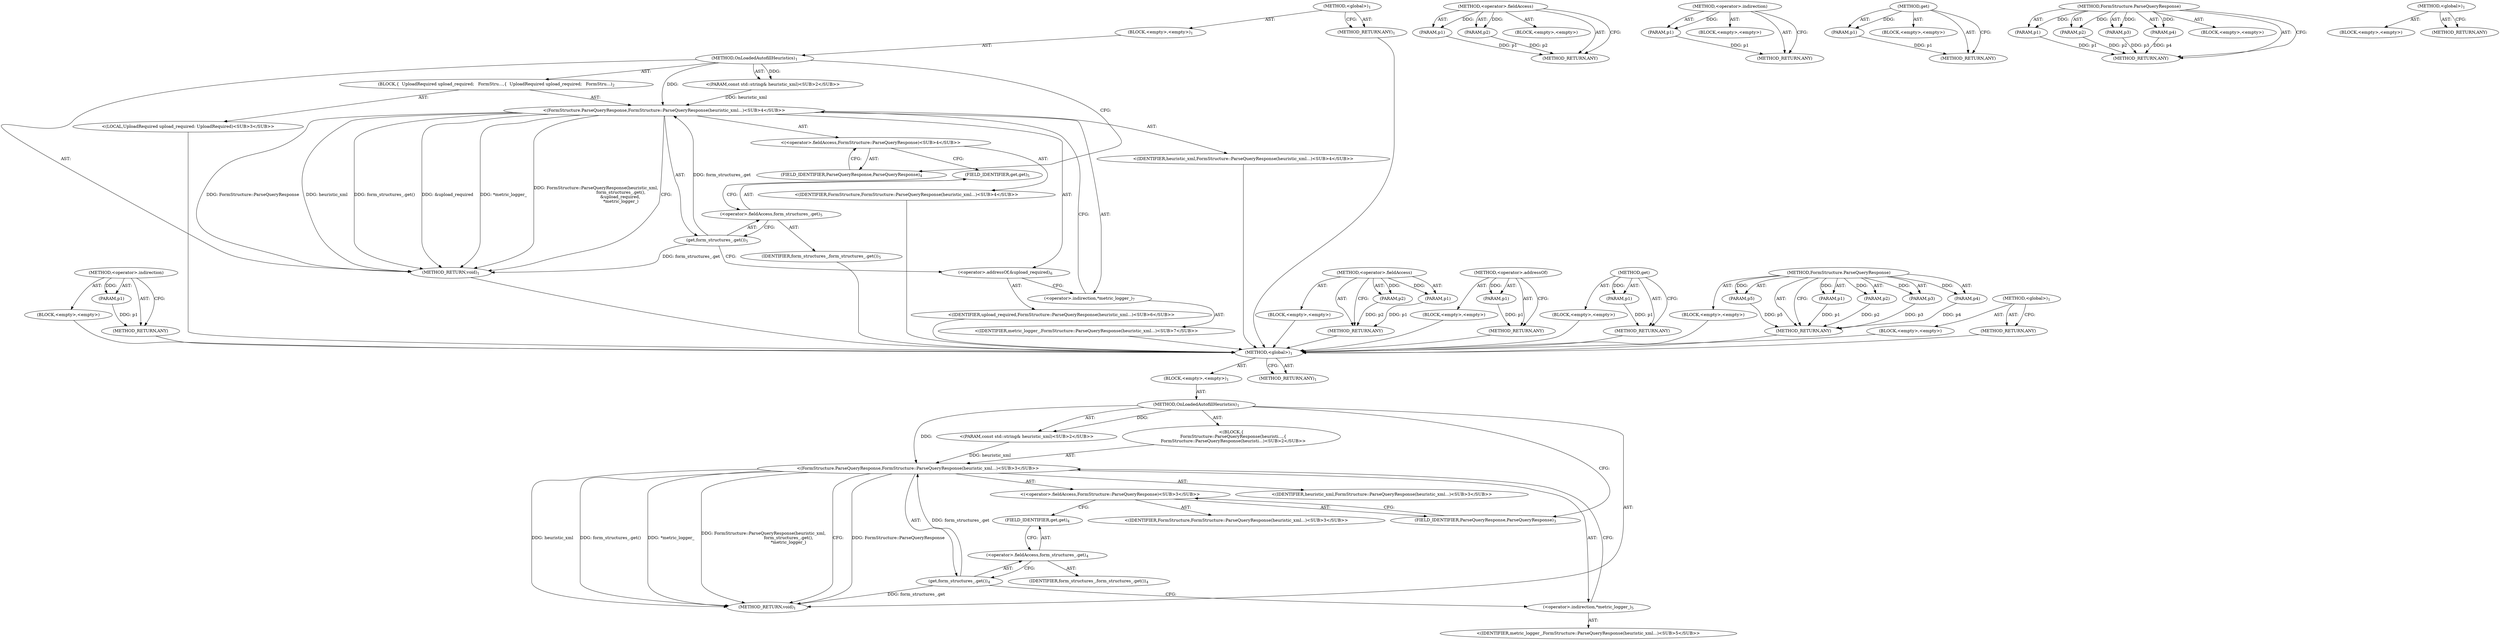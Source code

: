 digraph "&lt;global&gt;" {
vulnerable_65 [label=<(METHOD,&lt;operator&gt;.indirection)>];
vulnerable_66 [label=<(PARAM,p1)>];
vulnerable_67 [label=<(BLOCK,&lt;empty&gt;,&lt;empty&gt;)>];
vulnerable_68 [label=<(METHOD_RETURN,ANY)>];
vulnerable_6 [label=<(METHOD,&lt;global&gt;)<SUB>1</SUB>>];
vulnerable_7 [label=<(BLOCK,&lt;empty&gt;,&lt;empty&gt;)<SUB>1</SUB>>];
vulnerable_8 [label=<(METHOD,OnLoadedAutofillHeuristics)<SUB>1</SUB>>];
vulnerable_9 [label="<(PARAM,const std::string&amp; heuristic_xml)<SUB>2</SUB>>"];
vulnerable_10 [label=<(BLOCK,{
  UploadRequired upload_required;
   FormStru...,{
  UploadRequired upload_required;
   FormStru...)<SUB>2</SUB>>];
vulnerable_11 [label="<(LOCAL,UploadRequired upload_required: UploadRequired)<SUB>3</SUB>>"];
vulnerable_12 [label="<(FormStructure.ParseQueryResponse,FormStructure::ParseQueryResponse(heuristic_xml...)<SUB>4</SUB>>"];
vulnerable_13 [label="<(&lt;operator&gt;.fieldAccess,FormStructure::ParseQueryResponse)<SUB>4</SUB>>"];
vulnerable_14 [label="<(IDENTIFIER,FormStructure,FormStructure::ParseQueryResponse(heuristic_xml...)<SUB>4</SUB>>"];
vulnerable_15 [label=<(FIELD_IDENTIFIER,ParseQueryResponse,ParseQueryResponse)<SUB>4</SUB>>];
vulnerable_16 [label="<(IDENTIFIER,heuristic_xml,FormStructure::ParseQueryResponse(heuristic_xml...)<SUB>4</SUB>>"];
vulnerable_17 [label=<(get,form_structures_.get())<SUB>5</SUB>>];
vulnerable_18 [label=<(&lt;operator&gt;.fieldAccess,form_structures_.get)<SUB>5</SUB>>];
vulnerable_19 [label=<(IDENTIFIER,form_structures_,form_structures_.get())<SUB>5</SUB>>];
vulnerable_20 [label=<(FIELD_IDENTIFIER,get,get)<SUB>5</SUB>>];
vulnerable_21 [label=<(&lt;operator&gt;.addressOf,&amp;upload_required)<SUB>6</SUB>>];
vulnerable_22 [label="<(IDENTIFIER,upload_required,FormStructure::ParseQueryResponse(heuristic_xml...)<SUB>6</SUB>>"];
vulnerable_23 [label=<(&lt;operator&gt;.indirection,*metric_logger_)<SUB>7</SUB>>];
vulnerable_24 [label="<(IDENTIFIER,metric_logger_,FormStructure::ParseQueryResponse(heuristic_xml...)<SUB>7</SUB>>"];
vulnerable_25 [label=<(METHOD_RETURN,void)<SUB>1</SUB>>];
vulnerable_27 [label=<(METHOD_RETURN,ANY)<SUB>1</SUB>>];
vulnerable_52 [label=<(METHOD,&lt;operator&gt;.fieldAccess)>];
vulnerable_53 [label=<(PARAM,p1)>];
vulnerable_54 [label=<(PARAM,p2)>];
vulnerable_55 [label=<(BLOCK,&lt;empty&gt;,&lt;empty&gt;)>];
vulnerable_56 [label=<(METHOD_RETURN,ANY)>];
vulnerable_61 [label=<(METHOD,&lt;operator&gt;.addressOf)>];
vulnerable_62 [label=<(PARAM,p1)>];
vulnerable_63 [label=<(BLOCK,&lt;empty&gt;,&lt;empty&gt;)>];
vulnerable_64 [label=<(METHOD_RETURN,ANY)>];
vulnerable_57 [label=<(METHOD,get)>];
vulnerable_58 [label=<(PARAM,p1)>];
vulnerable_59 [label=<(BLOCK,&lt;empty&gt;,&lt;empty&gt;)>];
vulnerable_60 [label=<(METHOD_RETURN,ANY)>];
vulnerable_44 [label=<(METHOD,FormStructure.ParseQueryResponse)>];
vulnerable_45 [label=<(PARAM,p1)>];
vulnerable_46 [label=<(PARAM,p2)>];
vulnerable_47 [label=<(PARAM,p3)>];
vulnerable_48 [label=<(PARAM,p4)>];
vulnerable_49 [label=<(PARAM,p5)>];
vulnerable_50 [label=<(BLOCK,&lt;empty&gt;,&lt;empty&gt;)>];
vulnerable_51 [label=<(METHOD_RETURN,ANY)>];
vulnerable_38 [label=<(METHOD,&lt;global&gt;)<SUB>1</SUB>>];
vulnerable_39 [label=<(BLOCK,&lt;empty&gt;,&lt;empty&gt;)>];
vulnerable_40 [label=<(METHOD_RETURN,ANY)>];
fixed_6 [label=<(METHOD,&lt;global&gt;)<SUB>1</SUB>>];
fixed_7 [label=<(BLOCK,&lt;empty&gt;,&lt;empty&gt;)<SUB>1</SUB>>];
fixed_8 [label=<(METHOD,OnLoadedAutofillHeuristics)<SUB>1</SUB>>];
fixed_9 [label="<(PARAM,const std::string&amp; heuristic_xml)<SUB>2</SUB>>"];
fixed_10 [label="<(BLOCK,{
   FormStructure::ParseQueryResponse(heuristi...,{
   FormStructure::ParseQueryResponse(heuristi...)<SUB>2</SUB>>"];
fixed_11 [label="<(FormStructure.ParseQueryResponse,FormStructure::ParseQueryResponse(heuristic_xml...)<SUB>3</SUB>>"];
fixed_12 [label="<(&lt;operator&gt;.fieldAccess,FormStructure::ParseQueryResponse)<SUB>3</SUB>>"];
fixed_13 [label="<(IDENTIFIER,FormStructure,FormStructure::ParseQueryResponse(heuristic_xml...)<SUB>3</SUB>>"];
fixed_14 [label=<(FIELD_IDENTIFIER,ParseQueryResponse,ParseQueryResponse)<SUB>3</SUB>>];
fixed_15 [label="<(IDENTIFIER,heuristic_xml,FormStructure::ParseQueryResponse(heuristic_xml...)<SUB>3</SUB>>"];
fixed_16 [label=<(get,form_structures_.get())<SUB>4</SUB>>];
fixed_17 [label=<(&lt;operator&gt;.fieldAccess,form_structures_.get)<SUB>4</SUB>>];
fixed_18 [label=<(IDENTIFIER,form_structures_,form_structures_.get())<SUB>4</SUB>>];
fixed_19 [label=<(FIELD_IDENTIFIER,get,get)<SUB>4</SUB>>];
fixed_20 [label=<(&lt;operator&gt;.indirection,*metric_logger_)<SUB>5</SUB>>];
fixed_21 [label="<(IDENTIFIER,metric_logger_,FormStructure::ParseQueryResponse(heuristic_xml...)<SUB>5</SUB>>"];
fixed_22 [label=<(METHOD_RETURN,void)<SUB>1</SUB>>];
fixed_24 [label=<(METHOD_RETURN,ANY)<SUB>1</SUB>>];
fixed_46 [label=<(METHOD,&lt;operator&gt;.fieldAccess)>];
fixed_47 [label=<(PARAM,p1)>];
fixed_48 [label=<(PARAM,p2)>];
fixed_49 [label=<(BLOCK,&lt;empty&gt;,&lt;empty&gt;)>];
fixed_50 [label=<(METHOD_RETURN,ANY)>];
fixed_55 [label=<(METHOD,&lt;operator&gt;.indirection)>];
fixed_56 [label=<(PARAM,p1)>];
fixed_57 [label=<(BLOCK,&lt;empty&gt;,&lt;empty&gt;)>];
fixed_58 [label=<(METHOD_RETURN,ANY)>];
fixed_51 [label=<(METHOD,get)>];
fixed_52 [label=<(PARAM,p1)>];
fixed_53 [label=<(BLOCK,&lt;empty&gt;,&lt;empty&gt;)>];
fixed_54 [label=<(METHOD_RETURN,ANY)>];
fixed_39 [label=<(METHOD,FormStructure.ParseQueryResponse)>];
fixed_40 [label=<(PARAM,p1)>];
fixed_41 [label=<(PARAM,p2)>];
fixed_42 [label=<(PARAM,p3)>];
fixed_43 [label=<(PARAM,p4)>];
fixed_44 [label=<(BLOCK,&lt;empty&gt;,&lt;empty&gt;)>];
fixed_45 [label=<(METHOD_RETURN,ANY)>];
fixed_33 [label=<(METHOD,&lt;global&gt;)<SUB>1</SUB>>];
fixed_34 [label=<(BLOCK,&lt;empty&gt;,&lt;empty&gt;)>];
fixed_35 [label=<(METHOD_RETURN,ANY)>];
vulnerable_65 -> vulnerable_66  [key=0, label="AST: "];
vulnerable_65 -> vulnerable_66  [key=1, label="DDG: "];
vulnerable_65 -> vulnerable_67  [key=0, label="AST: "];
vulnerable_65 -> vulnerable_68  [key=0, label="AST: "];
vulnerable_65 -> vulnerable_68  [key=1, label="CFG: "];
vulnerable_66 -> vulnerable_68  [key=0, label="DDG: p1"];
vulnerable_67 -> fixed_6  [key=0];
vulnerable_68 -> fixed_6  [key=0];
vulnerable_6 -> vulnerable_7  [key=0, label="AST: "];
vulnerable_6 -> vulnerable_27  [key=0, label="AST: "];
vulnerable_6 -> vulnerable_27  [key=1, label="CFG: "];
vulnerable_7 -> vulnerable_8  [key=0, label="AST: "];
vulnerable_8 -> vulnerable_9  [key=0, label="AST: "];
vulnerable_8 -> vulnerable_9  [key=1, label="DDG: "];
vulnerable_8 -> vulnerable_10  [key=0, label="AST: "];
vulnerable_8 -> vulnerable_25  [key=0, label="AST: "];
vulnerable_8 -> vulnerable_15  [key=0, label="CFG: "];
vulnerable_8 -> vulnerable_12  [key=0, label="DDG: "];
vulnerable_9 -> vulnerable_12  [key=0, label="DDG: heuristic_xml"];
vulnerable_10 -> vulnerable_11  [key=0, label="AST: "];
vulnerable_10 -> vulnerable_12  [key=0, label="AST: "];
vulnerable_11 -> fixed_6  [key=0];
vulnerable_12 -> vulnerable_13  [key=0, label="AST: "];
vulnerable_12 -> vulnerable_16  [key=0, label="AST: "];
vulnerable_12 -> vulnerable_17  [key=0, label="AST: "];
vulnerable_12 -> vulnerable_21  [key=0, label="AST: "];
vulnerable_12 -> vulnerable_23  [key=0, label="AST: "];
vulnerable_12 -> vulnerable_25  [key=0, label="CFG: "];
vulnerable_12 -> vulnerable_25  [key=1, label="DDG: FormStructure::ParseQueryResponse"];
vulnerable_12 -> vulnerable_25  [key=2, label="DDG: heuristic_xml"];
vulnerable_12 -> vulnerable_25  [key=3, label="DDG: form_structures_.get()"];
vulnerable_12 -> vulnerable_25  [key=4, label="DDG: &amp;upload_required"];
vulnerable_12 -> vulnerable_25  [key=5, label="DDG: *metric_logger_"];
vulnerable_12 -> vulnerable_25  [key=6, label="DDG: FormStructure::ParseQueryResponse(heuristic_xml,
                                     form_structures_.get(),
                                    &amp;upload_required,
                                     *metric_logger_)"];
vulnerable_13 -> vulnerable_14  [key=0, label="AST: "];
vulnerable_13 -> vulnerable_15  [key=0, label="AST: "];
vulnerable_13 -> vulnerable_20  [key=0, label="CFG: "];
vulnerable_14 -> fixed_6  [key=0];
vulnerable_15 -> vulnerable_13  [key=0, label="CFG: "];
vulnerable_16 -> fixed_6  [key=0];
vulnerable_17 -> vulnerable_18  [key=0, label="AST: "];
vulnerable_17 -> vulnerable_21  [key=0, label="CFG: "];
vulnerable_17 -> vulnerable_25  [key=0, label="DDG: form_structures_.get"];
vulnerable_17 -> vulnerable_12  [key=0, label="DDG: form_structures_.get"];
vulnerable_18 -> vulnerable_19  [key=0, label="AST: "];
vulnerable_18 -> vulnerable_20  [key=0, label="AST: "];
vulnerable_18 -> vulnerable_17  [key=0, label="CFG: "];
vulnerable_19 -> fixed_6  [key=0];
vulnerable_20 -> vulnerable_18  [key=0, label="CFG: "];
vulnerable_21 -> vulnerable_22  [key=0, label="AST: "];
vulnerable_21 -> vulnerable_23  [key=0, label="CFG: "];
vulnerable_22 -> fixed_6  [key=0];
vulnerable_23 -> vulnerable_24  [key=0, label="AST: "];
vulnerable_23 -> vulnerable_12  [key=0, label="CFG: "];
vulnerable_24 -> fixed_6  [key=0];
vulnerable_25 -> fixed_6  [key=0];
vulnerable_27 -> fixed_6  [key=0];
vulnerable_52 -> vulnerable_53  [key=0, label="AST: "];
vulnerable_52 -> vulnerable_53  [key=1, label="DDG: "];
vulnerable_52 -> vulnerable_55  [key=0, label="AST: "];
vulnerable_52 -> vulnerable_54  [key=0, label="AST: "];
vulnerable_52 -> vulnerable_54  [key=1, label="DDG: "];
vulnerable_52 -> vulnerable_56  [key=0, label="AST: "];
vulnerable_52 -> vulnerable_56  [key=1, label="CFG: "];
vulnerable_53 -> vulnerable_56  [key=0, label="DDG: p1"];
vulnerable_54 -> vulnerable_56  [key=0, label="DDG: p2"];
vulnerable_55 -> fixed_6  [key=0];
vulnerable_56 -> fixed_6  [key=0];
vulnerable_61 -> vulnerable_62  [key=0, label="AST: "];
vulnerable_61 -> vulnerable_62  [key=1, label="DDG: "];
vulnerable_61 -> vulnerable_63  [key=0, label="AST: "];
vulnerable_61 -> vulnerable_64  [key=0, label="AST: "];
vulnerable_61 -> vulnerable_64  [key=1, label="CFG: "];
vulnerable_62 -> vulnerable_64  [key=0, label="DDG: p1"];
vulnerable_63 -> fixed_6  [key=0];
vulnerable_64 -> fixed_6  [key=0];
vulnerable_57 -> vulnerable_58  [key=0, label="AST: "];
vulnerable_57 -> vulnerable_58  [key=1, label="DDG: "];
vulnerable_57 -> vulnerable_59  [key=0, label="AST: "];
vulnerable_57 -> vulnerable_60  [key=0, label="AST: "];
vulnerable_57 -> vulnerable_60  [key=1, label="CFG: "];
vulnerable_58 -> vulnerable_60  [key=0, label="DDG: p1"];
vulnerable_59 -> fixed_6  [key=0];
vulnerable_60 -> fixed_6  [key=0];
vulnerable_44 -> vulnerable_45  [key=0, label="AST: "];
vulnerable_44 -> vulnerable_45  [key=1, label="DDG: "];
vulnerable_44 -> vulnerable_50  [key=0, label="AST: "];
vulnerable_44 -> vulnerable_46  [key=0, label="AST: "];
vulnerable_44 -> vulnerable_46  [key=1, label="DDG: "];
vulnerable_44 -> vulnerable_51  [key=0, label="AST: "];
vulnerable_44 -> vulnerable_51  [key=1, label="CFG: "];
vulnerable_44 -> vulnerable_47  [key=0, label="AST: "];
vulnerable_44 -> vulnerable_47  [key=1, label="DDG: "];
vulnerable_44 -> vulnerable_48  [key=0, label="AST: "];
vulnerable_44 -> vulnerable_48  [key=1, label="DDG: "];
vulnerable_44 -> vulnerable_49  [key=0, label="AST: "];
vulnerable_44 -> vulnerable_49  [key=1, label="DDG: "];
vulnerable_45 -> vulnerable_51  [key=0, label="DDG: p1"];
vulnerable_46 -> vulnerable_51  [key=0, label="DDG: p2"];
vulnerable_47 -> vulnerable_51  [key=0, label="DDG: p3"];
vulnerable_48 -> vulnerable_51  [key=0, label="DDG: p4"];
vulnerable_49 -> vulnerable_51  [key=0, label="DDG: p5"];
vulnerable_50 -> fixed_6  [key=0];
vulnerable_51 -> fixed_6  [key=0];
vulnerable_38 -> vulnerable_39  [key=0, label="AST: "];
vulnerable_38 -> vulnerable_40  [key=0, label="AST: "];
vulnerable_38 -> vulnerable_40  [key=1, label="CFG: "];
vulnerable_39 -> fixed_6  [key=0];
vulnerable_40 -> fixed_6  [key=0];
fixed_6 -> fixed_7  [key=0, label="AST: "];
fixed_6 -> fixed_24  [key=0, label="AST: "];
fixed_6 -> fixed_24  [key=1, label="CFG: "];
fixed_7 -> fixed_8  [key=0, label="AST: "];
fixed_8 -> fixed_9  [key=0, label="AST: "];
fixed_8 -> fixed_9  [key=1, label="DDG: "];
fixed_8 -> fixed_10  [key=0, label="AST: "];
fixed_8 -> fixed_22  [key=0, label="AST: "];
fixed_8 -> fixed_14  [key=0, label="CFG: "];
fixed_8 -> fixed_11  [key=0, label="DDG: "];
fixed_9 -> fixed_11  [key=0, label="DDG: heuristic_xml"];
fixed_10 -> fixed_11  [key=0, label="AST: "];
fixed_11 -> fixed_12  [key=0, label="AST: "];
fixed_11 -> fixed_15  [key=0, label="AST: "];
fixed_11 -> fixed_16  [key=0, label="AST: "];
fixed_11 -> fixed_20  [key=0, label="AST: "];
fixed_11 -> fixed_22  [key=0, label="CFG: "];
fixed_11 -> fixed_22  [key=1, label="DDG: FormStructure::ParseQueryResponse"];
fixed_11 -> fixed_22  [key=2, label="DDG: heuristic_xml"];
fixed_11 -> fixed_22  [key=3, label="DDG: form_structures_.get()"];
fixed_11 -> fixed_22  [key=4, label="DDG: *metric_logger_"];
fixed_11 -> fixed_22  [key=5, label="DDG: FormStructure::ParseQueryResponse(heuristic_xml,
                                     form_structures_.get(),
                                     *metric_logger_)"];
fixed_12 -> fixed_13  [key=0, label="AST: "];
fixed_12 -> fixed_14  [key=0, label="AST: "];
fixed_12 -> fixed_19  [key=0, label="CFG: "];
fixed_14 -> fixed_12  [key=0, label="CFG: "];
fixed_16 -> fixed_17  [key=0, label="AST: "];
fixed_16 -> fixed_20  [key=0, label="CFG: "];
fixed_16 -> fixed_22  [key=0, label="DDG: form_structures_.get"];
fixed_16 -> fixed_11  [key=0, label="DDG: form_structures_.get"];
fixed_17 -> fixed_18  [key=0, label="AST: "];
fixed_17 -> fixed_19  [key=0, label="AST: "];
fixed_17 -> fixed_16  [key=0, label="CFG: "];
fixed_19 -> fixed_17  [key=0, label="CFG: "];
fixed_20 -> fixed_21  [key=0, label="AST: "];
fixed_20 -> fixed_11  [key=0, label="CFG: "];
fixed_46 -> fixed_47  [key=0, label="AST: "];
fixed_46 -> fixed_47  [key=1, label="DDG: "];
fixed_46 -> fixed_49  [key=0, label="AST: "];
fixed_46 -> fixed_48  [key=0, label="AST: "];
fixed_46 -> fixed_48  [key=1, label="DDG: "];
fixed_46 -> fixed_50  [key=0, label="AST: "];
fixed_46 -> fixed_50  [key=1, label="CFG: "];
fixed_47 -> fixed_50  [key=0, label="DDG: p1"];
fixed_48 -> fixed_50  [key=0, label="DDG: p2"];
fixed_55 -> fixed_56  [key=0, label="AST: "];
fixed_55 -> fixed_56  [key=1, label="DDG: "];
fixed_55 -> fixed_57  [key=0, label="AST: "];
fixed_55 -> fixed_58  [key=0, label="AST: "];
fixed_55 -> fixed_58  [key=1, label="CFG: "];
fixed_56 -> fixed_58  [key=0, label="DDG: p1"];
fixed_51 -> fixed_52  [key=0, label="AST: "];
fixed_51 -> fixed_52  [key=1, label="DDG: "];
fixed_51 -> fixed_53  [key=0, label="AST: "];
fixed_51 -> fixed_54  [key=0, label="AST: "];
fixed_51 -> fixed_54  [key=1, label="CFG: "];
fixed_52 -> fixed_54  [key=0, label="DDG: p1"];
fixed_39 -> fixed_40  [key=0, label="AST: "];
fixed_39 -> fixed_40  [key=1, label="DDG: "];
fixed_39 -> fixed_44  [key=0, label="AST: "];
fixed_39 -> fixed_41  [key=0, label="AST: "];
fixed_39 -> fixed_41  [key=1, label="DDG: "];
fixed_39 -> fixed_45  [key=0, label="AST: "];
fixed_39 -> fixed_45  [key=1, label="CFG: "];
fixed_39 -> fixed_42  [key=0, label="AST: "];
fixed_39 -> fixed_42  [key=1, label="DDG: "];
fixed_39 -> fixed_43  [key=0, label="AST: "];
fixed_39 -> fixed_43  [key=1, label="DDG: "];
fixed_40 -> fixed_45  [key=0, label="DDG: p1"];
fixed_41 -> fixed_45  [key=0, label="DDG: p2"];
fixed_42 -> fixed_45  [key=0, label="DDG: p3"];
fixed_43 -> fixed_45  [key=0, label="DDG: p4"];
fixed_33 -> fixed_34  [key=0, label="AST: "];
fixed_33 -> fixed_35  [key=0, label="AST: "];
fixed_33 -> fixed_35  [key=1, label="CFG: "];
}

